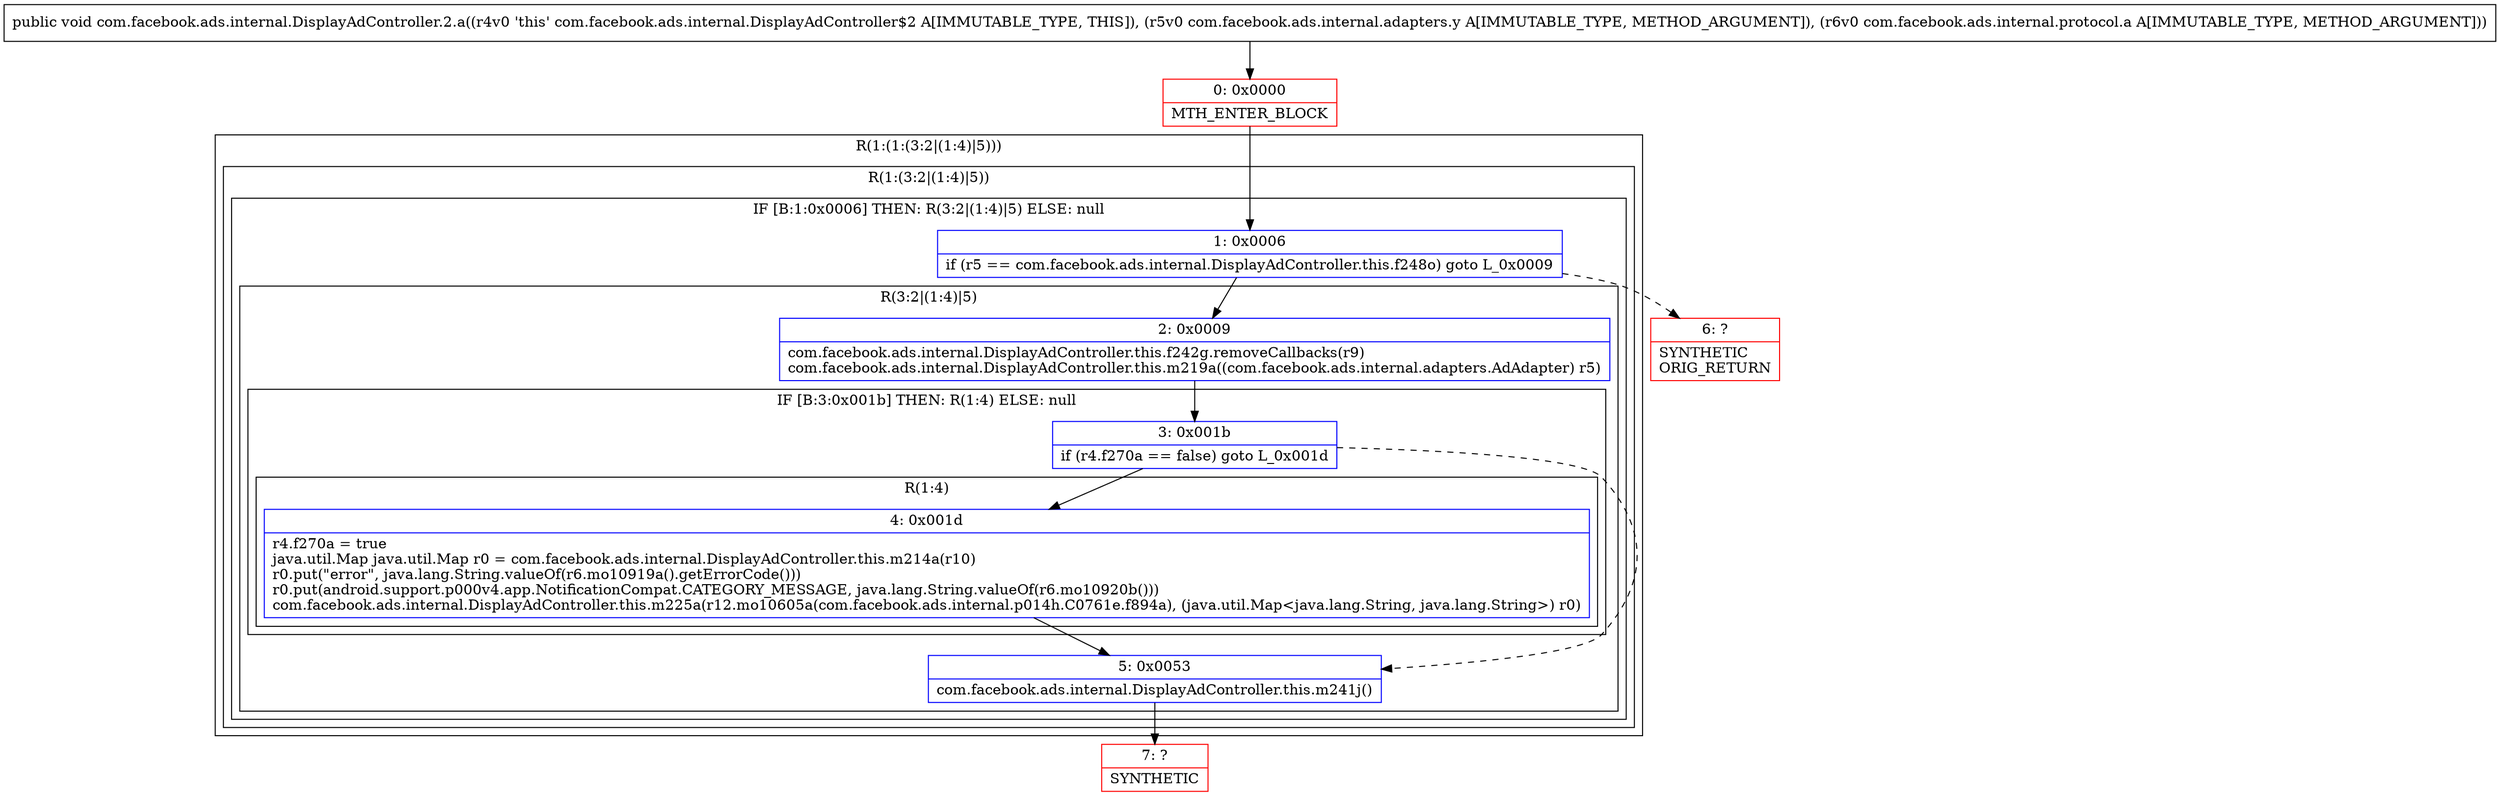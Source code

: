 digraph "CFG forcom.facebook.ads.internal.DisplayAdController.2.a(Lcom\/facebook\/ads\/internal\/adapters\/y;Lcom\/facebook\/ads\/internal\/protocol\/a;)V" {
subgraph cluster_Region_722126203 {
label = "R(1:(1:(3:2|(1:4)|5)))";
node [shape=record,color=blue];
subgraph cluster_Region_287426231 {
label = "R(1:(3:2|(1:4)|5))";
node [shape=record,color=blue];
subgraph cluster_IfRegion_1226904749 {
label = "IF [B:1:0x0006] THEN: R(3:2|(1:4)|5) ELSE: null";
node [shape=record,color=blue];
Node_1 [shape=record,label="{1\:\ 0x0006|if (r5 == com.facebook.ads.internal.DisplayAdController.this.f248o) goto L_0x0009\l}"];
subgraph cluster_Region_2129611647 {
label = "R(3:2|(1:4)|5)";
node [shape=record,color=blue];
Node_2 [shape=record,label="{2\:\ 0x0009|com.facebook.ads.internal.DisplayAdController.this.f242g.removeCallbacks(r9)\lcom.facebook.ads.internal.DisplayAdController.this.m219a((com.facebook.ads.internal.adapters.AdAdapter) r5)\l}"];
subgraph cluster_IfRegion_53700804 {
label = "IF [B:3:0x001b] THEN: R(1:4) ELSE: null";
node [shape=record,color=blue];
Node_3 [shape=record,label="{3\:\ 0x001b|if (r4.f270a == false) goto L_0x001d\l}"];
subgraph cluster_Region_646498636 {
label = "R(1:4)";
node [shape=record,color=blue];
Node_4 [shape=record,label="{4\:\ 0x001d|r4.f270a = true\ljava.util.Map java.util.Map r0 = com.facebook.ads.internal.DisplayAdController.this.m214a(r10)\lr0.put(\"error\", java.lang.String.valueOf(r6.mo10919a().getErrorCode()))\lr0.put(android.support.p000v4.app.NotificationCompat.CATEGORY_MESSAGE, java.lang.String.valueOf(r6.mo10920b()))\lcom.facebook.ads.internal.DisplayAdController.this.m225a(r12.mo10605a(com.facebook.ads.internal.p014h.C0761e.f894a), (java.util.Map\<java.lang.String, java.lang.String\>) r0)\l}"];
}
}
Node_5 [shape=record,label="{5\:\ 0x0053|com.facebook.ads.internal.DisplayAdController.this.m241j()\l}"];
}
}
}
}
Node_0 [shape=record,color=red,label="{0\:\ 0x0000|MTH_ENTER_BLOCK\l}"];
Node_6 [shape=record,color=red,label="{6\:\ ?|SYNTHETIC\lORIG_RETURN\l}"];
Node_7 [shape=record,color=red,label="{7\:\ ?|SYNTHETIC\l}"];
MethodNode[shape=record,label="{public void com.facebook.ads.internal.DisplayAdController.2.a((r4v0 'this' com.facebook.ads.internal.DisplayAdController$2 A[IMMUTABLE_TYPE, THIS]), (r5v0 com.facebook.ads.internal.adapters.y A[IMMUTABLE_TYPE, METHOD_ARGUMENT]), (r6v0 com.facebook.ads.internal.protocol.a A[IMMUTABLE_TYPE, METHOD_ARGUMENT])) }"];
MethodNode -> Node_0;
Node_1 -> Node_2;
Node_1 -> Node_6[style=dashed];
Node_2 -> Node_3;
Node_3 -> Node_4;
Node_3 -> Node_5[style=dashed];
Node_4 -> Node_5;
Node_5 -> Node_7;
Node_0 -> Node_1;
}

